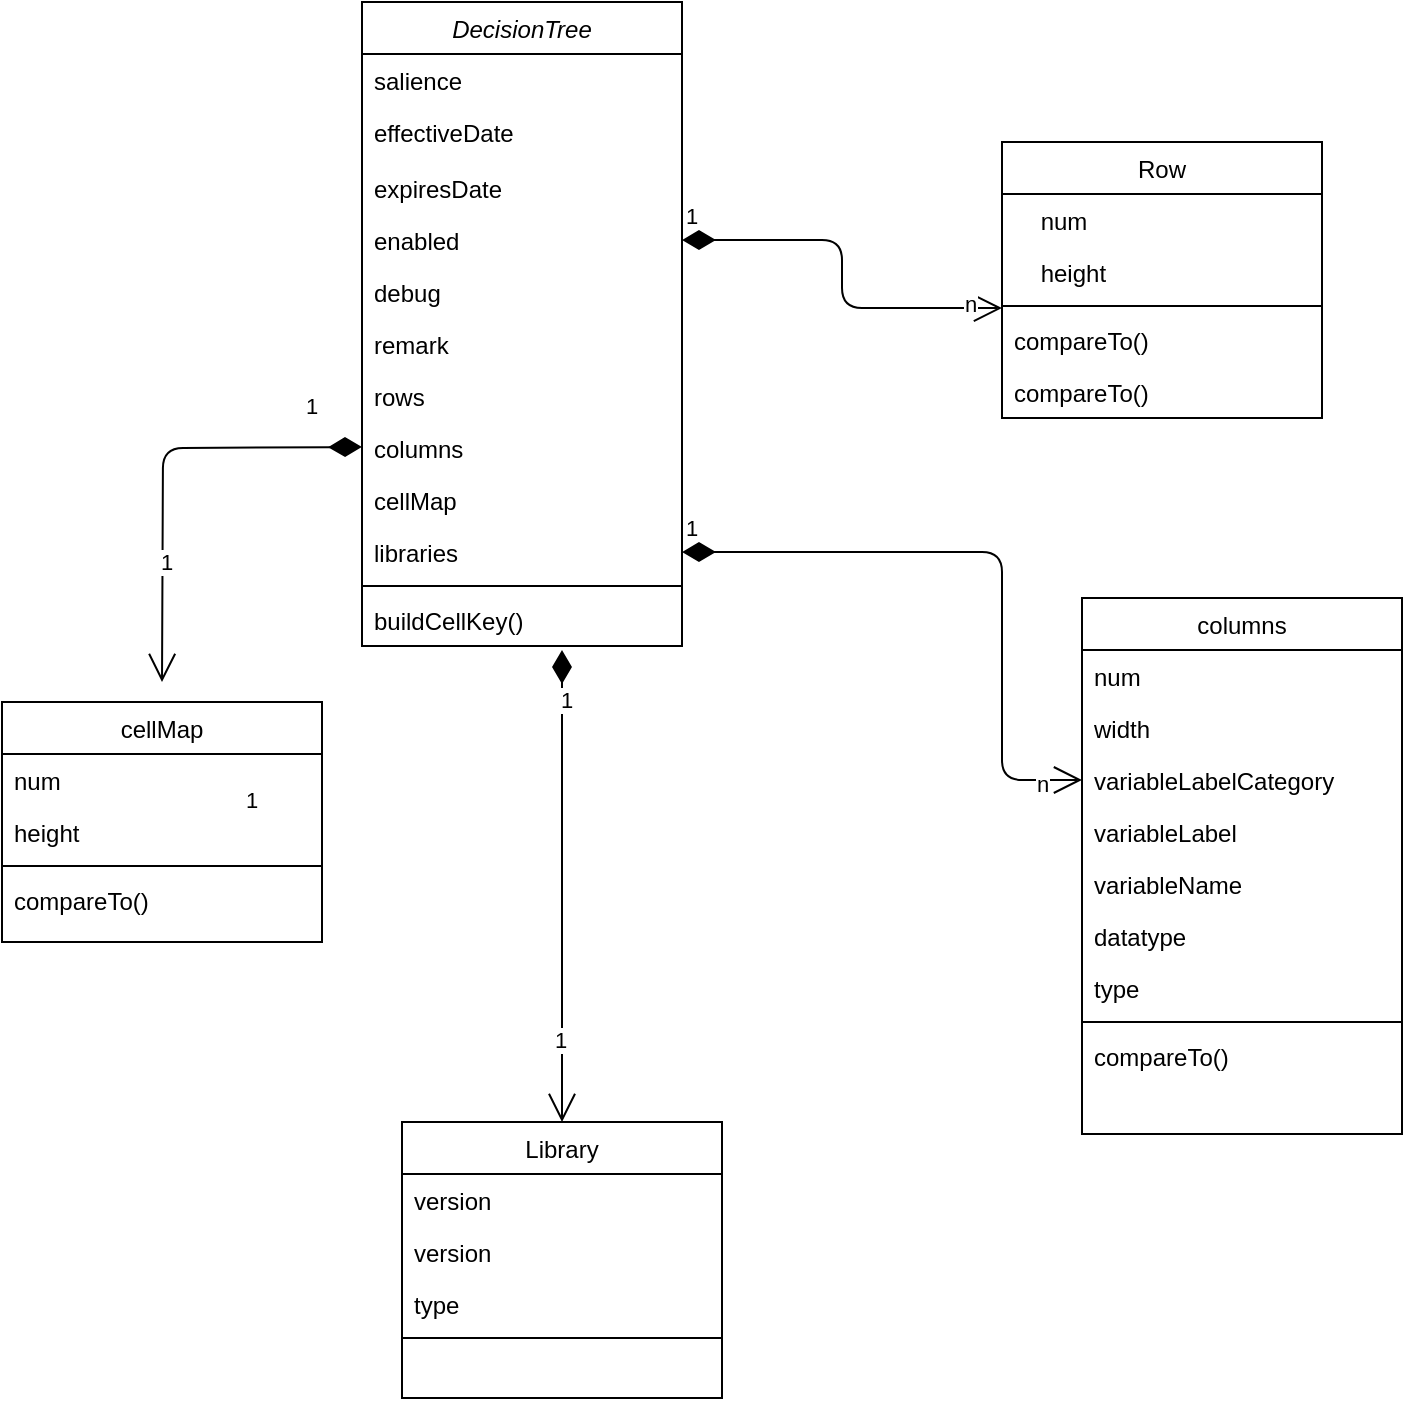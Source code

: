 <mxfile version="14.8.0" type="github">
  <diagram id="C5RBs43oDa-KdzZeNtuy" name="Page-1">
    <mxGraphModel dx="2066" dy="1129" grid="1" gridSize="10" guides="1" tooltips="1" connect="1" arrows="1" fold="1" page="1" pageScale="1" pageWidth="827" pageHeight="1169" math="0" shadow="0">
      <root>
        <mxCell id="WIyWlLk6GJQsqaUBKTNV-0" />
        <mxCell id="WIyWlLk6GJQsqaUBKTNV-1" parent="WIyWlLk6GJQsqaUBKTNV-0" />
        <mxCell id="zkfFHV4jXpPFQw0GAbJ--0" value="DecisionTree" style="swimlane;fontStyle=2;align=center;verticalAlign=top;childLayout=stackLayout;horizontal=1;startSize=26;horizontalStack=0;resizeParent=1;resizeLast=0;collapsible=1;marginBottom=0;rounded=0;shadow=0;strokeWidth=1;" parent="WIyWlLk6GJQsqaUBKTNV-1" vertex="1">
          <mxGeometry x="220" y="40" width="160" height="322" as="geometry">
            <mxRectangle x="220" y="40" width="160" height="26" as="alternateBounds" />
          </mxGeometry>
        </mxCell>
        <mxCell id="zkfFHV4jXpPFQw0GAbJ--1" value="salience" style="text;align=left;verticalAlign=top;spacingLeft=4;spacingRight=4;overflow=hidden;rotatable=0;points=[[0,0.5],[1,0.5]];portConstraint=eastwest;" parent="zkfFHV4jXpPFQw0GAbJ--0" vertex="1">
          <mxGeometry y="26" width="160" height="26" as="geometry" />
        </mxCell>
        <mxCell id="zkfFHV4jXpPFQw0GAbJ--2" value="effectiveDate" style="text;align=left;verticalAlign=top;spacingLeft=4;spacingRight=4;overflow=hidden;rotatable=0;points=[[0,0.5],[1,0.5]];portConstraint=eastwest;rounded=0;shadow=0;html=0;" parent="zkfFHV4jXpPFQw0GAbJ--0" vertex="1">
          <mxGeometry y="52" width="160" height="28" as="geometry" />
        </mxCell>
        <mxCell id="zkfFHV4jXpPFQw0GAbJ--3" value="expiresDate" style="text;align=left;verticalAlign=top;spacingLeft=4;spacingRight=4;overflow=hidden;rotatable=0;points=[[0,0.5],[1,0.5]];portConstraint=eastwest;rounded=0;shadow=0;html=0;" parent="zkfFHV4jXpPFQw0GAbJ--0" vertex="1">
          <mxGeometry y="80" width="160" height="26" as="geometry" />
        </mxCell>
        <mxCell id="xlmwLDHm4-ruyEiQmxSR-3" value="enabled" style="text;align=left;verticalAlign=top;spacingLeft=4;spacingRight=4;overflow=hidden;rotatable=0;points=[[0,0.5],[1,0.5]];portConstraint=eastwest;rounded=0;shadow=0;html=0;" vertex="1" parent="zkfFHV4jXpPFQw0GAbJ--0">
          <mxGeometry y="106" width="160" height="26" as="geometry" />
        </mxCell>
        <mxCell id="xlmwLDHm4-ruyEiQmxSR-4" value="debug" style="text;align=left;verticalAlign=top;spacingLeft=4;spacingRight=4;overflow=hidden;rotatable=0;points=[[0,0.5],[1,0.5]];portConstraint=eastwest;rounded=0;shadow=0;html=0;" vertex="1" parent="zkfFHV4jXpPFQw0GAbJ--0">
          <mxGeometry y="132" width="160" height="26" as="geometry" />
        </mxCell>
        <mxCell id="xlmwLDHm4-ruyEiQmxSR-5" value="remark" style="text;align=left;verticalAlign=top;spacingLeft=4;spacingRight=4;overflow=hidden;rotatable=0;points=[[0,0.5],[1,0.5]];portConstraint=eastwest;rounded=0;shadow=0;html=0;" vertex="1" parent="zkfFHV4jXpPFQw0GAbJ--0">
          <mxGeometry y="158" width="160" height="26" as="geometry" />
        </mxCell>
        <mxCell id="xlmwLDHm4-ruyEiQmxSR-7" value="rows" style="text;align=left;verticalAlign=top;spacingLeft=4;spacingRight=4;overflow=hidden;rotatable=0;points=[[0,0.5],[1,0.5]];portConstraint=eastwest;rounded=0;shadow=0;html=0;" vertex="1" parent="zkfFHV4jXpPFQw0GAbJ--0">
          <mxGeometry y="184" width="160" height="26" as="geometry" />
        </mxCell>
        <mxCell id="xlmwLDHm4-ruyEiQmxSR-8" value="columns" style="text;align=left;verticalAlign=top;spacingLeft=4;spacingRight=4;overflow=hidden;rotatable=0;points=[[0,0.5],[1,0.5]];portConstraint=eastwest;rounded=0;shadow=0;html=0;" vertex="1" parent="zkfFHV4jXpPFQw0GAbJ--0">
          <mxGeometry y="210" width="160" height="26" as="geometry" />
        </mxCell>
        <mxCell id="xlmwLDHm4-ruyEiQmxSR-60" value="1" style="endArrow=open;html=1;endSize=12;startArrow=diamondThin;startSize=14;startFill=1;edgeStyle=orthogonalEdgeStyle;align=left;verticalAlign=bottom;" edge="1" parent="zkfFHV4jXpPFQw0GAbJ--0">
          <mxGeometry x="-0.724" y="-12" relative="1" as="geometry">
            <mxPoint y="222.5" as="sourcePoint" />
            <mxPoint x="-100" y="340" as="targetPoint" />
            <mxPoint as="offset" />
          </mxGeometry>
        </mxCell>
        <mxCell id="xlmwLDHm4-ruyEiQmxSR-63" value="1" style="edgeLabel;html=1;align=center;verticalAlign=middle;resizable=0;points=[];" vertex="1" connectable="0" parent="xlmwLDHm4-ruyEiQmxSR-60">
          <mxGeometry x="0.448" y="1" relative="1" as="geometry">
            <mxPoint as="offset" />
          </mxGeometry>
        </mxCell>
        <mxCell id="xlmwLDHm4-ruyEiQmxSR-9" value="cellMap" style="text;align=left;verticalAlign=top;spacingLeft=4;spacingRight=4;overflow=hidden;rotatable=0;points=[[0,0.5],[1,0.5]];portConstraint=eastwest;rounded=0;shadow=0;html=0;" vertex="1" parent="zkfFHV4jXpPFQw0GAbJ--0">
          <mxGeometry y="236" width="160" height="26" as="geometry" />
        </mxCell>
        <mxCell id="xlmwLDHm4-ruyEiQmxSR-11" value="libraries" style="text;align=left;verticalAlign=top;spacingLeft=4;spacingRight=4;overflow=hidden;rotatable=0;points=[[0,0.5],[1,0.5]];portConstraint=eastwest;rounded=0;shadow=0;html=0;" vertex="1" parent="zkfFHV4jXpPFQw0GAbJ--0">
          <mxGeometry y="262" width="160" height="26" as="geometry" />
        </mxCell>
        <mxCell id="zkfFHV4jXpPFQw0GAbJ--4" value="" style="line;html=1;strokeWidth=1;align=left;verticalAlign=middle;spacingTop=-1;spacingLeft=3;spacingRight=3;rotatable=0;labelPosition=right;points=[];portConstraint=eastwest;" parent="zkfFHV4jXpPFQw0GAbJ--0" vertex="1">
          <mxGeometry y="288" width="160" height="8" as="geometry" />
        </mxCell>
        <mxCell id="xlmwLDHm4-ruyEiQmxSR-6" value="buildCellKey()" style="text;align=left;verticalAlign=top;spacingLeft=4;spacingRight=4;overflow=hidden;rotatable=0;points=[[0,0.5],[1,0.5]];portConstraint=eastwest;rounded=0;shadow=0;html=0;" vertex="1" parent="zkfFHV4jXpPFQw0GAbJ--0">
          <mxGeometry y="296" width="160" height="26" as="geometry" />
        </mxCell>
        <mxCell id="zkfFHV4jXpPFQw0GAbJ--17" value="Row" style="swimlane;fontStyle=0;align=center;verticalAlign=top;childLayout=stackLayout;horizontal=1;startSize=26;horizontalStack=0;resizeParent=1;resizeLast=0;collapsible=1;marginBottom=0;rounded=0;shadow=0;strokeWidth=1;" parent="WIyWlLk6GJQsqaUBKTNV-1" vertex="1">
          <mxGeometry x="540" y="110" width="160" height="138" as="geometry">
            <mxRectangle x="550" y="140" width="160" height="26" as="alternateBounds" />
          </mxGeometry>
        </mxCell>
        <mxCell id="zkfFHV4jXpPFQw0GAbJ--18" value="    num" style="text;align=left;verticalAlign=top;spacingLeft=4;spacingRight=4;overflow=hidden;rotatable=0;points=[[0,0.5],[1,0.5]];portConstraint=eastwest;" parent="zkfFHV4jXpPFQw0GAbJ--17" vertex="1">
          <mxGeometry y="26" width="160" height="26" as="geometry" />
        </mxCell>
        <mxCell id="zkfFHV4jXpPFQw0GAbJ--19" value="    height" style="text;align=left;verticalAlign=top;spacingLeft=4;spacingRight=4;overflow=hidden;rotatable=0;points=[[0,0.5],[1,0.5]];portConstraint=eastwest;rounded=0;shadow=0;html=0;" parent="zkfFHV4jXpPFQw0GAbJ--17" vertex="1">
          <mxGeometry y="52" width="160" height="26" as="geometry" />
        </mxCell>
        <mxCell id="zkfFHV4jXpPFQw0GAbJ--23" value="" style="line;html=1;strokeWidth=1;align=left;verticalAlign=middle;spacingTop=-1;spacingLeft=3;spacingRight=3;rotatable=0;labelPosition=right;points=[];portConstraint=eastwest;" parent="zkfFHV4jXpPFQw0GAbJ--17" vertex="1">
          <mxGeometry y="78" width="160" height="8" as="geometry" />
        </mxCell>
        <mxCell id="zkfFHV4jXpPFQw0GAbJ--24" value="compareTo()&#xa;" style="text;align=left;verticalAlign=top;spacingLeft=4;spacingRight=4;overflow=hidden;rotatable=0;points=[[0,0.5],[1,0.5]];portConstraint=eastwest;" parent="zkfFHV4jXpPFQw0GAbJ--17" vertex="1">
          <mxGeometry y="86" width="160" height="26" as="geometry" />
        </mxCell>
        <mxCell id="xlmwLDHm4-ruyEiQmxSR-46" value="compareTo()&#xa;" style="text;align=left;verticalAlign=top;spacingLeft=4;spacingRight=4;overflow=hidden;rotatable=0;points=[[0,0.5],[1,0.5]];portConstraint=eastwest;" vertex="1" parent="zkfFHV4jXpPFQw0GAbJ--17">
          <mxGeometry y="112" width="160" height="26" as="geometry" />
        </mxCell>
        <mxCell id="xlmwLDHm4-ruyEiQmxSR-12" value="columns" style="swimlane;fontStyle=0;align=center;verticalAlign=top;childLayout=stackLayout;horizontal=1;startSize=26;horizontalStack=0;resizeParent=1;resizeLast=0;collapsible=1;marginBottom=0;rounded=0;shadow=0;strokeWidth=1;" vertex="1" parent="WIyWlLk6GJQsqaUBKTNV-1">
          <mxGeometry x="580" y="338" width="160" height="268" as="geometry">
            <mxRectangle x="550" y="140" width="160" height="26" as="alternateBounds" />
          </mxGeometry>
        </mxCell>
        <mxCell id="xlmwLDHm4-ruyEiQmxSR-13" value="num" style="text;align=left;verticalAlign=top;spacingLeft=4;spacingRight=4;overflow=hidden;rotatable=0;points=[[0,0.5],[1,0.5]];portConstraint=eastwest;" vertex="1" parent="xlmwLDHm4-ruyEiQmxSR-12">
          <mxGeometry y="26" width="160" height="26" as="geometry" />
        </mxCell>
        <mxCell id="xlmwLDHm4-ruyEiQmxSR-14" value="width" style="text;align=left;verticalAlign=top;spacingLeft=4;spacingRight=4;overflow=hidden;rotatable=0;points=[[0,0.5],[1,0.5]];portConstraint=eastwest;rounded=0;shadow=0;html=0;" vertex="1" parent="xlmwLDHm4-ruyEiQmxSR-12">
          <mxGeometry y="52" width="160" height="26" as="geometry" />
        </mxCell>
        <mxCell id="xlmwLDHm4-ruyEiQmxSR-27" value="variableLabelCategory" style="text;align=left;verticalAlign=top;spacingLeft=4;spacingRight=4;overflow=hidden;rotatable=0;points=[[0,0.5],[1,0.5]];portConstraint=eastwest;rounded=0;shadow=0;html=0;" vertex="1" parent="xlmwLDHm4-ruyEiQmxSR-12">
          <mxGeometry y="78" width="160" height="26" as="geometry" />
        </mxCell>
        <mxCell id="xlmwLDHm4-ruyEiQmxSR-28" value="variableLabel" style="text;align=left;verticalAlign=top;spacingLeft=4;spacingRight=4;overflow=hidden;rotatable=0;points=[[0,0.5],[1,0.5]];portConstraint=eastwest;rounded=0;shadow=0;html=0;" vertex="1" parent="xlmwLDHm4-ruyEiQmxSR-12">
          <mxGeometry y="104" width="160" height="26" as="geometry" />
        </mxCell>
        <mxCell id="xlmwLDHm4-ruyEiQmxSR-29" value="variableName" style="text;align=left;verticalAlign=top;spacingLeft=4;spacingRight=4;overflow=hidden;rotatable=0;points=[[0,0.5],[1,0.5]];portConstraint=eastwest;rounded=0;shadow=0;html=0;" vertex="1" parent="xlmwLDHm4-ruyEiQmxSR-12">
          <mxGeometry y="130" width="160" height="26" as="geometry" />
        </mxCell>
        <mxCell id="xlmwLDHm4-ruyEiQmxSR-31" value="datatype" style="text;align=left;verticalAlign=top;spacingLeft=4;spacingRight=4;overflow=hidden;rotatable=0;points=[[0,0.5],[1,0.5]];portConstraint=eastwest;rounded=0;shadow=0;html=0;" vertex="1" parent="xlmwLDHm4-ruyEiQmxSR-12">
          <mxGeometry y="156" width="160" height="26" as="geometry" />
        </mxCell>
        <mxCell id="xlmwLDHm4-ruyEiQmxSR-30" value="type" style="text;align=left;verticalAlign=top;spacingLeft=4;spacingRight=4;overflow=hidden;rotatable=0;points=[[0,0.5],[1,0.5]];portConstraint=eastwest;rounded=0;shadow=0;html=0;" vertex="1" parent="xlmwLDHm4-ruyEiQmxSR-12">
          <mxGeometry y="182" width="160" height="26" as="geometry" />
        </mxCell>
        <mxCell id="xlmwLDHm4-ruyEiQmxSR-15" value="" style="line;html=1;strokeWidth=1;align=left;verticalAlign=middle;spacingTop=-1;spacingLeft=3;spacingRight=3;rotatable=0;labelPosition=right;points=[];portConstraint=eastwest;" vertex="1" parent="xlmwLDHm4-ruyEiQmxSR-12">
          <mxGeometry y="208" width="160" height="8" as="geometry" />
        </mxCell>
        <mxCell id="xlmwLDHm4-ruyEiQmxSR-16" value="compareTo()&#xa;" style="text;align=left;verticalAlign=top;spacingLeft=4;spacingRight=4;overflow=hidden;rotatable=0;points=[[0,0.5],[1,0.5]];portConstraint=eastwest;" vertex="1" parent="xlmwLDHm4-ruyEiQmxSR-12">
          <mxGeometry y="216" width="160" height="26" as="geometry" />
        </mxCell>
        <mxCell id="xlmwLDHm4-ruyEiQmxSR-17" value="cellMap" style="swimlane;fontStyle=0;align=center;verticalAlign=top;childLayout=stackLayout;horizontal=1;startSize=26;horizontalStack=0;resizeParent=1;resizeLast=0;collapsible=1;marginBottom=0;rounded=0;shadow=0;strokeWidth=1;" vertex="1" parent="WIyWlLk6GJQsqaUBKTNV-1">
          <mxGeometry x="40" y="390" width="160" height="120" as="geometry">
            <mxRectangle x="550" y="140" width="160" height="26" as="alternateBounds" />
          </mxGeometry>
        </mxCell>
        <mxCell id="xlmwLDHm4-ruyEiQmxSR-18" value="num" style="text;align=left;verticalAlign=top;spacingLeft=4;spacingRight=4;overflow=hidden;rotatable=0;points=[[0,0.5],[1,0.5]];portConstraint=eastwest;" vertex="1" parent="xlmwLDHm4-ruyEiQmxSR-17">
          <mxGeometry y="26" width="160" height="26" as="geometry" />
        </mxCell>
        <mxCell id="xlmwLDHm4-ruyEiQmxSR-19" value="height" style="text;align=left;verticalAlign=top;spacingLeft=4;spacingRight=4;overflow=hidden;rotatable=0;points=[[0,0.5],[1,0.5]];portConstraint=eastwest;rounded=0;shadow=0;html=0;" vertex="1" parent="xlmwLDHm4-ruyEiQmxSR-17">
          <mxGeometry y="52" width="160" height="26" as="geometry" />
        </mxCell>
        <mxCell id="xlmwLDHm4-ruyEiQmxSR-20" value="" style="line;html=1;strokeWidth=1;align=left;verticalAlign=middle;spacingTop=-1;spacingLeft=3;spacingRight=3;rotatable=0;labelPosition=right;points=[];portConstraint=eastwest;" vertex="1" parent="xlmwLDHm4-ruyEiQmxSR-17">
          <mxGeometry y="78" width="160" height="8" as="geometry" />
        </mxCell>
        <mxCell id="xlmwLDHm4-ruyEiQmxSR-21" value="compareTo()&#xa;" style="text;align=left;verticalAlign=top;spacingLeft=4;spacingRight=4;overflow=hidden;rotatable=0;points=[[0,0.5],[1,0.5]];portConstraint=eastwest;" vertex="1" parent="xlmwLDHm4-ruyEiQmxSR-17">
          <mxGeometry y="86" width="160" height="26" as="geometry" />
        </mxCell>
        <mxCell id="xlmwLDHm4-ruyEiQmxSR-22" value="Library" style="swimlane;fontStyle=0;align=center;verticalAlign=top;childLayout=stackLayout;horizontal=1;startSize=26;horizontalStack=0;resizeParent=1;resizeLast=0;collapsible=1;marginBottom=0;rounded=0;shadow=0;strokeWidth=1;" vertex="1" parent="WIyWlLk6GJQsqaUBKTNV-1">
          <mxGeometry x="240" y="600" width="160" height="138" as="geometry">
            <mxRectangle x="550" y="140" width="160" height="26" as="alternateBounds" />
          </mxGeometry>
        </mxCell>
        <mxCell id="xlmwLDHm4-ruyEiQmxSR-23" value="version" style="text;align=left;verticalAlign=top;spacingLeft=4;spacingRight=4;overflow=hidden;rotatable=0;points=[[0,0.5],[1,0.5]];portConstraint=eastwest;" vertex="1" parent="xlmwLDHm4-ruyEiQmxSR-22">
          <mxGeometry y="26" width="160" height="26" as="geometry" />
        </mxCell>
        <mxCell id="xlmwLDHm4-ruyEiQmxSR-24" value="version&#xa;" style="text;align=left;verticalAlign=top;spacingLeft=4;spacingRight=4;overflow=hidden;rotatable=0;points=[[0,0.5],[1,0.5]];portConstraint=eastwest;rounded=0;shadow=0;html=0;" vertex="1" parent="xlmwLDHm4-ruyEiQmxSR-22">
          <mxGeometry y="52" width="160" height="26" as="geometry" />
        </mxCell>
        <mxCell id="xlmwLDHm4-ruyEiQmxSR-32" value="type" style="text;align=left;verticalAlign=top;spacingLeft=4;spacingRight=4;overflow=hidden;rotatable=0;points=[[0,0.5],[1,0.5]];portConstraint=eastwest;rounded=0;shadow=0;html=0;" vertex="1" parent="xlmwLDHm4-ruyEiQmxSR-22">
          <mxGeometry y="78" width="160" height="26" as="geometry" />
        </mxCell>
        <mxCell id="xlmwLDHm4-ruyEiQmxSR-25" value="" style="line;html=1;strokeWidth=1;align=left;verticalAlign=middle;spacingTop=-1;spacingLeft=3;spacingRight=3;rotatable=0;labelPosition=right;points=[];portConstraint=eastwest;" vertex="1" parent="xlmwLDHm4-ruyEiQmxSR-22">
          <mxGeometry y="104" width="160" height="8" as="geometry" />
        </mxCell>
        <mxCell id="xlmwLDHm4-ruyEiQmxSR-52" value="1" style="endArrow=open;html=1;endSize=12;startArrow=diamondThin;startSize=14;startFill=1;edgeStyle=orthogonalEdgeStyle;align=left;verticalAlign=bottom;entryX=0.5;entryY=0;entryDx=0;entryDy=0;" edge="1" parent="WIyWlLk6GJQsqaUBKTNV-1" target="xlmwLDHm4-ruyEiQmxSR-22">
          <mxGeometry x="-0.294" y="-160" relative="1" as="geometry">
            <mxPoint x="320" y="364" as="sourcePoint" />
            <mxPoint x="389.04" y="331.994" as="targetPoint" />
            <Array as="points">
              <mxPoint x="320" y="510" />
              <mxPoint x="320" y="510" />
            </Array>
            <mxPoint as="offset" />
          </mxGeometry>
        </mxCell>
        <mxCell id="xlmwLDHm4-ruyEiQmxSR-57" value="1" style="edgeLabel;html=1;align=center;verticalAlign=middle;resizable=0;points=[];" vertex="1" connectable="0" parent="xlmwLDHm4-ruyEiQmxSR-52">
          <mxGeometry x="-0.788" y="2" relative="1" as="geometry">
            <mxPoint as="offset" />
          </mxGeometry>
        </mxCell>
        <mxCell id="xlmwLDHm4-ruyEiQmxSR-58" value="1" style="edgeLabel;html=1;align=center;verticalAlign=middle;resizable=0;points=[];" vertex="1" connectable="0" parent="xlmwLDHm4-ruyEiQmxSR-52">
          <mxGeometry x="0.652" y="-1" relative="1" as="geometry">
            <mxPoint as="offset" />
          </mxGeometry>
        </mxCell>
        <mxCell id="xlmwLDHm4-ruyEiQmxSR-44" value="1" style="endArrow=open;html=1;endSize=12;startArrow=diamondThin;startSize=14;startFill=1;edgeStyle=orthogonalEdgeStyle;align=left;verticalAlign=bottom;entryX=0;entryY=-0.115;entryDx=0;entryDy=0;exitX=1;exitY=0.5;exitDx=0;exitDy=0;entryPerimeter=0;" edge="1" parent="WIyWlLk6GJQsqaUBKTNV-1" source="xlmwLDHm4-ruyEiQmxSR-3" target="zkfFHV4jXpPFQw0GAbJ--24">
          <mxGeometry x="-1" y="3" relative="1" as="geometry">
            <mxPoint x="510" y="167" as="sourcePoint" />
            <mxPoint x="670" y="174.5" as="targetPoint" />
          </mxGeometry>
        </mxCell>
        <mxCell id="xlmwLDHm4-ruyEiQmxSR-55" value="n" style="edgeLabel;html=1;align=center;verticalAlign=middle;resizable=0;points=[];" vertex="1" connectable="0" parent="xlmwLDHm4-ruyEiQmxSR-44">
          <mxGeometry x="0.835" y="2" relative="1" as="geometry">
            <mxPoint as="offset" />
          </mxGeometry>
        </mxCell>
        <mxCell id="xlmwLDHm4-ruyEiQmxSR-47" value="1" style="endArrow=open;html=1;endSize=12;startArrow=diamondThin;startSize=14;startFill=1;edgeStyle=orthogonalEdgeStyle;align=left;verticalAlign=bottom;exitX=1;exitY=0.5;exitDx=0;exitDy=0;entryX=0;entryY=0.5;entryDx=0;entryDy=0;" edge="1" parent="WIyWlLk6GJQsqaUBKTNV-1" source="xlmwLDHm4-ruyEiQmxSR-11" target="xlmwLDHm4-ruyEiQmxSR-27">
          <mxGeometry x="-1" y="3" relative="1" as="geometry">
            <mxPoint x="900" y="820" as="sourcePoint" />
            <mxPoint x="570" y="430" as="targetPoint" />
            <Array as="points">
              <mxPoint x="540" y="315" />
              <mxPoint x="540" y="429" />
            </Array>
          </mxGeometry>
        </mxCell>
        <mxCell id="xlmwLDHm4-ruyEiQmxSR-56" value="n" style="edgeLabel;html=1;align=center;verticalAlign=middle;resizable=0;points=[];" vertex="1" connectable="0" parent="xlmwLDHm4-ruyEiQmxSR-47">
          <mxGeometry x="0.873" y="-2" relative="1" as="geometry">
            <mxPoint as="offset" />
          </mxGeometry>
        </mxCell>
      </root>
    </mxGraphModel>
  </diagram>
</mxfile>
